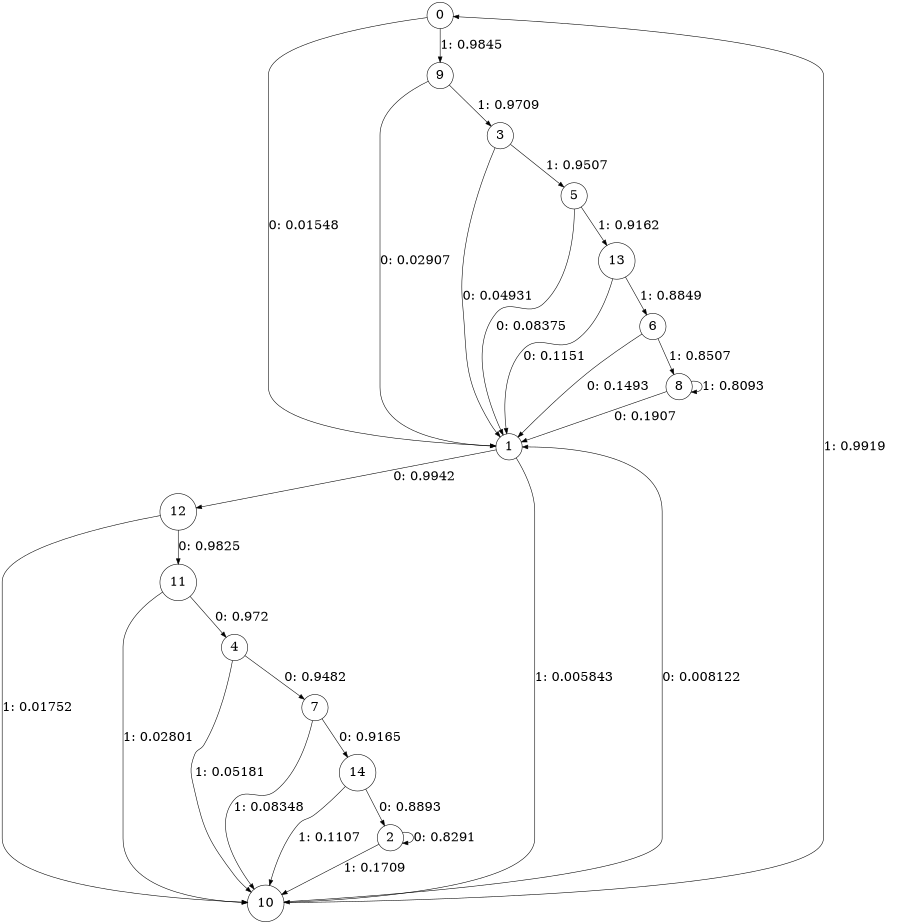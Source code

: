 digraph "ch3_face_source_L8" {
size = "6,8.5";
ratio = "fill";
node [shape = circle];
node [fontsize = 24];
edge [fontsize = 24];
0 -> 1 [label = "0: 0.01548  "];
0 -> 9 [label = "1: 0.9845   "];
1 -> 12 [label = "0: 0.9942   "];
1 -> 10 [label = "1: 0.005843  "];
2 -> 2 [label = "0: 0.8291   "];
2 -> 10 [label = "1: 0.1709   "];
3 -> 1 [label = "0: 0.04931  "];
3 -> 5 [label = "1: 0.9507   "];
4 -> 7 [label = "0: 0.9482   "];
4 -> 10 [label = "1: 0.05181  "];
5 -> 1 [label = "0: 0.08375  "];
5 -> 13 [label = "1: 0.9162   "];
6 -> 1 [label = "0: 0.1493   "];
6 -> 8 [label = "1: 0.8507   "];
7 -> 14 [label = "0: 0.9165   "];
7 -> 10 [label = "1: 0.08348  "];
8 -> 1 [label = "0: 0.1907   "];
8 -> 8 [label = "1: 0.8093   "];
9 -> 1 [label = "0: 0.02907  "];
9 -> 3 [label = "1: 0.9709   "];
10 -> 1 [label = "0: 0.008122  "];
10 -> 0 [label = "1: 0.9919   "];
11 -> 4 [label = "0: 0.972    "];
11 -> 10 [label = "1: 0.02801  "];
12 -> 11 [label = "0: 0.9825   "];
12 -> 10 [label = "1: 0.01752  "];
13 -> 1 [label = "0: 0.1151   "];
13 -> 6 [label = "1: 0.8849   "];
14 -> 2 [label = "0: 0.8893   "];
14 -> 10 [label = "1: 0.1107   "];
}